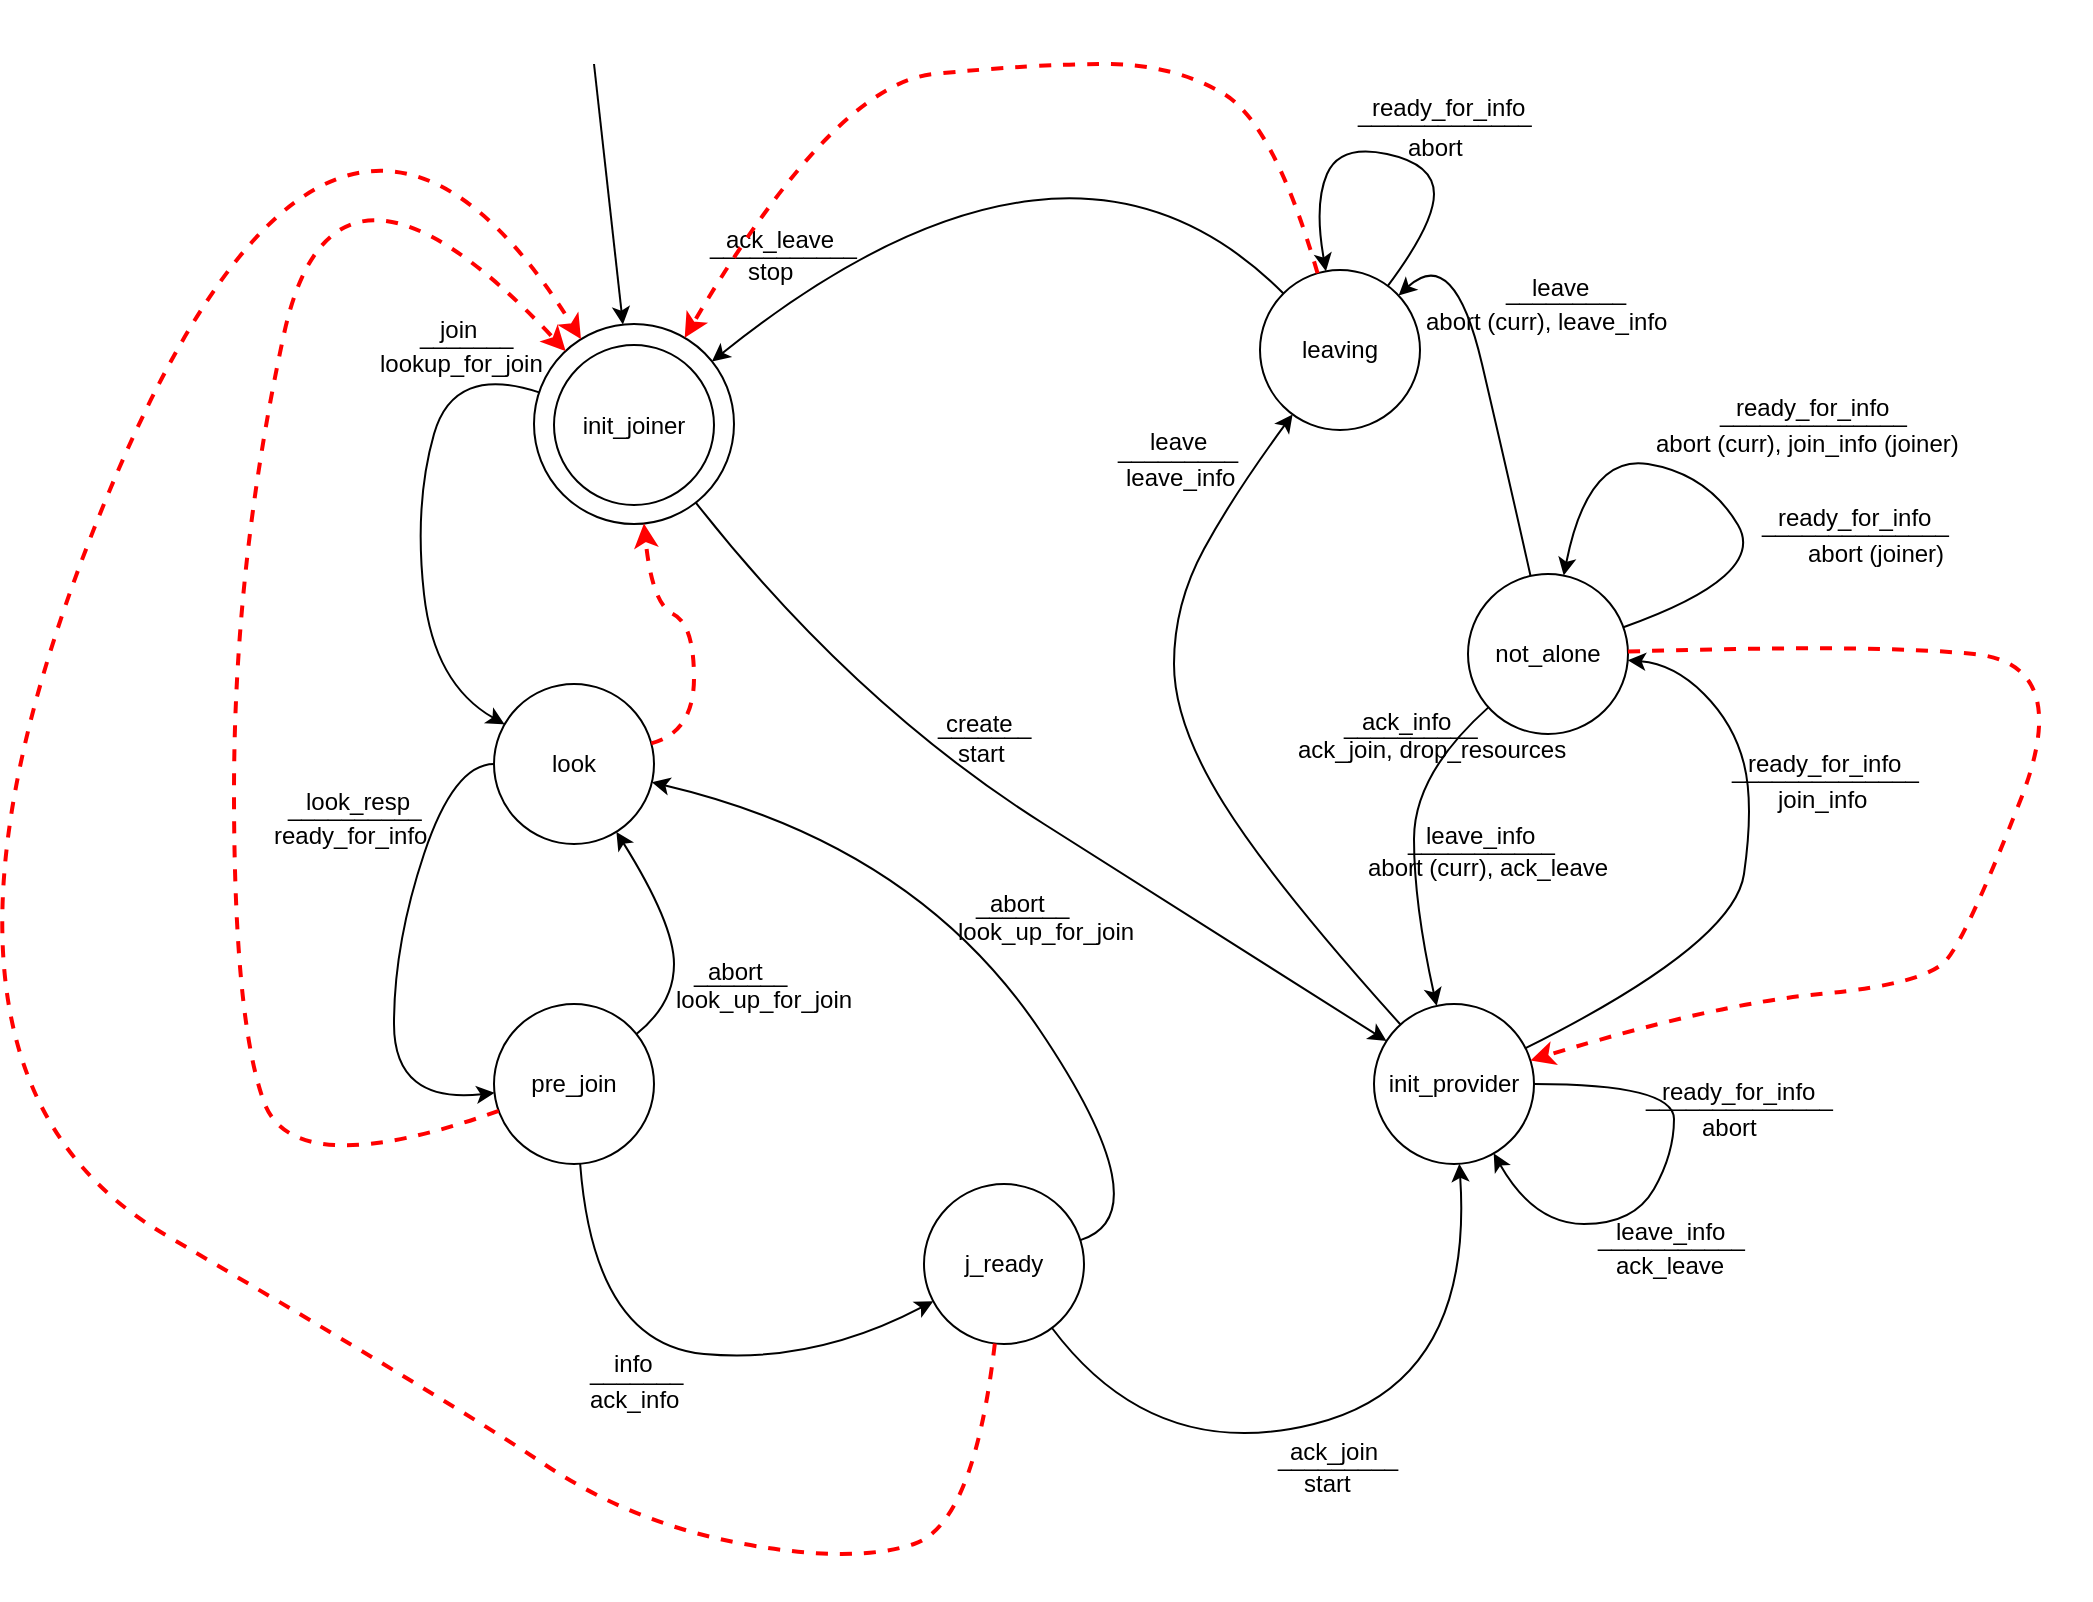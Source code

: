 <mxfile version="10.8.9" type="device"><diagram id="AmvYg4Qn18GOtdLBDCrR" name="Page-1"><mxGraphModel dx="2027" dy="1815" grid="1" gridSize="10" guides="1" tooltips="1" connect="1" arrows="1" fold="1" page="1" pageScale="1" pageWidth="827" pageHeight="1169" math="0" shadow="0"><root><mxCell id="0"/><mxCell id="1" parent="0"/><mxCell id="VaAWPBY-e3rVIPuuEXx5-1" value="init_joiner" style="ellipse;whiteSpace=wrap;html=1;aspect=fixed;" parent="1" vertex="1"><mxGeometry x="100" y="20" width="100" height="100" as="geometry"/></mxCell><mxCell id="VaAWPBY-e3rVIPuuEXx5-2" value="look" style="ellipse;whiteSpace=wrap;html=1;aspect=fixed;" parent="1" vertex="1"><mxGeometry x="80" y="200" width="80" height="80" as="geometry"/></mxCell><mxCell id="VaAWPBY-e3rVIPuuEXx5-3" value="j_ready" style="ellipse;whiteSpace=wrap;html=1;aspect=fixed;" parent="1" vertex="1"><mxGeometry x="295" y="450" width="80" height="80" as="geometry"/></mxCell><mxCell id="VaAWPBY-e3rVIPuuEXx5-4" value="pre_join" style="ellipse;whiteSpace=wrap;html=1;aspect=fixed;" parent="1" vertex="1"><mxGeometry x="80" y="360" width="80" height="80" as="geometry"/></mxCell><mxCell id="VaAWPBY-e3rVIPuuEXx5-5" value="init_provider" style="ellipse;whiteSpace=wrap;html=1;aspect=fixed;" parent="1" vertex="1"><mxGeometry x="520" y="360" width="80" height="80" as="geometry"/></mxCell><mxCell id="VaAWPBY-e3rVIPuuEXx5-6" value="not_alone&lt;br&gt;" style="ellipse;whiteSpace=wrap;html=1;aspect=fixed;" parent="1" vertex="1"><mxGeometry x="567" y="145" width="80" height="80" as="geometry"/></mxCell><mxCell id="VaAWPBY-e3rVIPuuEXx5-7" value="leaving" style="ellipse;whiteSpace=wrap;html=1;aspect=fixed;" parent="1" vertex="1"><mxGeometry x="463" y="-7" width="80" height="80" as="geometry"/></mxCell><mxCell id="VaAWPBY-e3rVIPuuEXx5-8" value="" style="curved=1;endArrow=classic;html=1;" parent="1" source="VaAWPBY-e3rVIPuuEXx5-1" target="VaAWPBY-e3rVIPuuEXx5-2" edge="1"><mxGeometry width="50" height="50" relative="1" as="geometry"><mxPoint x="175" y="330" as="sourcePoint"/><mxPoint x="225" y="280" as="targetPoint"/><Array as="points"><mxPoint x="60" y="40"/><mxPoint x="40" y="110"/><mxPoint x="50" y="200"/></Array></mxGeometry></mxCell><mxCell id="VaAWPBY-e3rVIPuuEXx5-9" value="join" style="text;html=1;resizable=0;points=[];autosize=1;align=left;verticalAlign=top;spacingTop=-4;" parent="1" vertex="1"><mxGeometry x="51" y="13" width="30" height="20" as="geometry"/></mxCell><mxCell id="VaAWPBY-e3rVIPuuEXx5-10" value="_______" style="text;html=1;resizable=0;points=[];autosize=1;align=left;verticalAlign=top;spacingTop=-4;" parent="1" vertex="1"><mxGeometry x="41" y="16" width="60" height="20" as="geometry"/></mxCell><mxCell id="VaAWPBY-e3rVIPuuEXx5-11" value="lookup_for_join" style="text;html=1;resizable=0;points=[];autosize=1;align=left;verticalAlign=top;spacingTop=-4;" parent="1" vertex="1"><mxGeometry x="21" y="30" width="100" height="20" as="geometry"/></mxCell><mxCell id="VaAWPBY-e3rVIPuuEXx5-12" value="" style="curved=1;endArrow=classic;html=1;" parent="1" source="VaAWPBY-e3rVIPuuEXx5-1" target="VaAWPBY-e3rVIPuuEXx5-5" edge="1"><mxGeometry width="50" height="50" relative="1" as="geometry"><mxPoint x="285" y="290" as="sourcePoint"/><mxPoint x="335" y="240" as="targetPoint"/><Array as="points"><mxPoint x="260" y="210"/><mxPoint x="450" y="330"/></Array></mxGeometry></mxCell><mxCell id="VaAWPBY-e3rVIPuuEXx5-13" value="create" style="text;html=1;resizable=0;points=[];autosize=1;align=left;verticalAlign=top;spacingTop=-4;" parent="1" vertex="1"><mxGeometry x="304" y="210" width="50" height="20" as="geometry"/></mxCell><mxCell id="VaAWPBY-e3rVIPuuEXx5-14" value="_______" style="text;html=1;resizable=0;points=[];autosize=1;align=left;verticalAlign=top;spacingTop=-4;" parent="1" vertex="1"><mxGeometry x="300" y="211" width="60" height="20" as="geometry"/></mxCell><mxCell id="VaAWPBY-e3rVIPuuEXx5-15" value="" style="curved=1;endArrow=classic;html=1;" parent="1" source="VaAWPBY-e3rVIPuuEXx5-2" target="VaAWPBY-e3rVIPuuEXx5-4" edge="1"><mxGeometry width="50" height="50" relative="1" as="geometry"><mxPoint x="245" y="330" as="sourcePoint"/><mxPoint x="295" y="280" as="targetPoint"/><Array as="points"><mxPoint x="60" y="240"/><mxPoint x="30" y="330"/><mxPoint x="30" y="410"/></Array></mxGeometry></mxCell><mxCell id="VaAWPBY-e3rVIPuuEXx5-16" value="look_resp" style="text;html=1;resizable=0;points=[];autosize=1;align=left;verticalAlign=top;spacingTop=-4;" parent="1" vertex="1"><mxGeometry x="-16" y="249" width="70" height="20" as="geometry"/></mxCell><mxCell id="VaAWPBY-e3rVIPuuEXx5-17" value="__________" style="text;html=1;" parent="1" vertex="1"><mxGeometry x="-25" y="248" width="70" height="30" as="geometry"/></mxCell><mxCell id="VaAWPBY-e3rVIPuuEXx5-18" value="ready_for_info" style="text;html=1;resizable=0;points=[];autosize=1;align=left;verticalAlign=top;spacingTop=-4;" parent="1" vertex="1"><mxGeometry x="-32" y="266" width="90" height="20" as="geometry"/></mxCell><mxCell id="VaAWPBY-e3rVIPuuEXx5-19" value="" style="curved=1;endArrow=classic;html=1;dashed=1;strokeWidth=2;strokeColor=#FF0000;" parent="1" source="VaAWPBY-e3rVIPuuEXx5-2" target="VaAWPBY-e3rVIPuuEXx5-1" edge="1"><mxGeometry width="50" height="50" relative="1" as="geometry"><mxPoint x="190" y="291" as="sourcePoint"/><mxPoint x="240" y="241" as="targetPoint"/><Array as="points"><mxPoint x="180" y="224"/><mxPoint x="180" y="170"/><mxPoint x="159" y="160"/></Array></mxGeometry></mxCell><mxCell id="VaAWPBY-e3rVIPuuEXx5-22" value="" style="curved=1;endArrow=classic;html=1;" parent="1" source="VaAWPBY-e3rVIPuuEXx5-4" target="VaAWPBY-e3rVIPuuEXx5-3" edge="1"><mxGeometry width="50" height="50" relative="1" as="geometry"><mxPoint x="240" y="350" as="sourcePoint"/><mxPoint x="290" y="300" as="targetPoint"/><Array as="points"><mxPoint x="130" y="530"/><mxPoint x="240" y="540"/></Array></mxGeometry></mxCell><mxCell id="VaAWPBY-e3rVIPuuEXx5-23" value="info" style="text;html=1;resizable=0;points=[];autosize=1;align=left;verticalAlign=top;spacingTop=-4;" parent="1" vertex="1"><mxGeometry x="138" y="530" width="30" height="20" as="geometry"/></mxCell><mxCell id="VaAWPBY-e3rVIPuuEXx5-24" value="_______" style="text;html=1;resizable=0;points=[];autosize=1;align=left;verticalAlign=top;spacingTop=-4;" parent="1" vertex="1"><mxGeometry x="126" y="534" width="60" height="20" as="geometry"/></mxCell><mxCell id="VaAWPBY-e3rVIPuuEXx5-25" value="ack_info" style="text;html=1;resizable=0;points=[];autosize=1;align=left;verticalAlign=top;spacingTop=-4;" parent="1" vertex="1"><mxGeometry x="126" y="548" width="60" height="20" as="geometry"/></mxCell><mxCell id="VaAWPBY-e3rVIPuuEXx5-26" value="" style="curved=1;endArrow=classic;html=1;" parent="1" source="VaAWPBY-e3rVIPuuEXx5-4" target="VaAWPBY-e3rVIPuuEXx5-2" edge="1"><mxGeometry width="50" height="50" relative="1" as="geometry"><mxPoint x="225" y="400" as="sourcePoint"/><mxPoint x="275" y="350" as="targetPoint"/><Array as="points"><mxPoint x="170" y="360"/><mxPoint x="170" y="320"/></Array></mxGeometry></mxCell><mxCell id="VaAWPBY-e3rVIPuuEXx5-27" value="abort" style="text;html=1;resizable=0;points=[];autosize=1;align=left;verticalAlign=top;spacingTop=-4;" parent="1" vertex="1"><mxGeometry x="185" y="334" width="40" height="20" as="geometry"/></mxCell><mxCell id="VaAWPBY-e3rVIPuuEXx5-28" value="_______" style="text;html=1;resizable=0;points=[];autosize=1;align=left;verticalAlign=top;spacingTop=-4;" parent="1" vertex="1"><mxGeometry x="178" y="335" width="60" height="20" as="geometry"/></mxCell><mxCell id="VaAWPBY-e3rVIPuuEXx5-29" value="look_up_for_join" style="text;html=1;resizable=0;points=[];autosize=1;align=left;verticalAlign=top;spacingTop=-4;" parent="1" vertex="1"><mxGeometry x="169" y="348" width="100" height="20" as="geometry"/></mxCell><mxCell id="VaAWPBY-e3rVIPuuEXx5-32" value="" style="curved=1;endArrow=classic;html=1;" parent="1" source="VaAWPBY-e3rVIPuuEXx5-3" target="VaAWPBY-e3rVIPuuEXx5-5" edge="1"><mxGeometry width="50" height="50" relative="1" as="geometry"><mxPoint x="450" y="540" as="sourcePoint"/><mxPoint x="500" y="490" as="targetPoint"/><Array as="points"><mxPoint x="410" y="590"/><mxPoint x="570" y="550"/></Array></mxGeometry></mxCell><mxCell id="VaAWPBY-e3rVIPuuEXx5-33" value="start" style="text;html=1;resizable=0;points=[];autosize=1;align=left;verticalAlign=top;spacingTop=-4;" parent="1" vertex="1"><mxGeometry x="310" y="225" width="40" height="20" as="geometry"/></mxCell><mxCell id="VaAWPBY-e3rVIPuuEXx5-34" value="ack_join" style="text;html=1;resizable=0;points=[];autosize=1;align=left;verticalAlign=top;spacingTop=-4;" parent="1" vertex="1"><mxGeometry x="476" y="574" width="60" height="20" as="geometry"/></mxCell><mxCell id="VaAWPBY-e3rVIPuuEXx5-37" value="_________" style="text;html=1;resizable=0;points=[];autosize=1;align=left;verticalAlign=top;spacingTop=-4;" parent="1" vertex="1"><mxGeometry x="470" y="577" width="80" height="20" as="geometry"/></mxCell><mxCell id="VaAWPBY-e3rVIPuuEXx5-38" value="start" style="text;html=1;resizable=0;points=[];autosize=1;align=left;verticalAlign=top;spacingTop=-4;" parent="1" vertex="1"><mxGeometry x="483" y="590" width="40" height="20" as="geometry"/></mxCell><mxCell id="VaAWPBY-e3rVIPuuEXx5-39" value="" style="curved=1;endArrow=classic;html=1;" parent="1" source="VaAWPBY-e3rVIPuuEXx5-3" target="VaAWPBY-e3rVIPuuEXx5-2" edge="1"><mxGeometry width="50" height="50" relative="1" as="geometry"><mxPoint x="365" y="465" as="sourcePoint"/><mxPoint x="415" y="415" as="targetPoint"/><Array as="points"><mxPoint x="415" y="465"/><mxPoint x="290" y="280"/></Array></mxGeometry></mxCell><mxCell id="VaAWPBY-e3rVIPuuEXx5-41" value="abort" style="text;html=1;resizable=0;points=[];autosize=1;align=left;verticalAlign=top;spacingTop=-4;" parent="1" vertex="1"><mxGeometry x="326" y="300" width="40" height="20" as="geometry"/></mxCell><mxCell id="VaAWPBY-e3rVIPuuEXx5-42" value="_______" style="text;html=1;resizable=0;points=[];autosize=1;align=left;verticalAlign=top;spacingTop=-4;" parent="1" vertex="1"><mxGeometry x="319" y="301" width="60" height="20" as="geometry"/></mxCell><mxCell id="VaAWPBY-e3rVIPuuEXx5-43" value="look_up_for_join" style="text;html=1;resizable=0;points=[];autosize=1;align=left;verticalAlign=top;spacingTop=-4;" parent="1" vertex="1"><mxGeometry x="310" y="314" width="100" height="20" as="geometry"/></mxCell><mxCell id="VaAWPBY-e3rVIPuuEXx5-44" value="" style="curved=1;endArrow=classic;html=1;" parent="1" source="VaAWPBY-e3rVIPuuEXx5-5" target="VaAWPBY-e3rVIPuuEXx5-6" edge="1"><mxGeometry width="50" height="50" relative="1" as="geometry"><mxPoint x="610" y="361" as="sourcePoint"/><mxPoint x="570" y="210" as="targetPoint"/><Array as="points"><mxPoint x="700" y="330"/><mxPoint x="710" y="260"/><mxPoint x="700" y="220"/><mxPoint x="670" y="190"/></Array></mxGeometry></mxCell><mxCell id="VaAWPBY-e3rVIPuuEXx5-45" value="ready_for_info" style="text;html=1;resizable=0;points=[];autosize=1;align=left;verticalAlign=top;spacingTop=-4;" parent="1" vertex="1"><mxGeometry x="705" y="230" width="90" height="20" as="geometry"/></mxCell><mxCell id="VaAWPBY-e3rVIPuuEXx5-46" value="______________" style="text;html=1;resizable=0;points=[];autosize=1;align=left;verticalAlign=top;spacingTop=-4;" parent="1" vertex="1"><mxGeometry x="697" y="233" width="110" height="20" as="geometry"/></mxCell><mxCell id="VaAWPBY-e3rVIPuuEXx5-49" value="join_info" style="text;html=1;resizable=0;points=[];autosize=1;align=left;verticalAlign=top;spacingTop=-4;" parent="1" vertex="1"><mxGeometry x="720" y="248" width="60" height="20" as="geometry"/></mxCell><mxCell id="VaAWPBY-e3rVIPuuEXx5-50" value="" style="curved=1;endArrow=classic;html=1;" parent="1" source="VaAWPBY-e3rVIPuuEXx5-5" target="VaAWPBY-e3rVIPuuEXx5-5" edge="1"><mxGeometry width="50" height="50" relative="1" as="geometry"><mxPoint x="623" y="500" as="sourcePoint"/><mxPoint x="673" y="450" as="targetPoint"/><Array as="points"><mxPoint x="670" y="400"/><mxPoint x="670" y="435"/><mxPoint x="650" y="470"/><mxPoint x="600" y="470"/></Array></mxGeometry></mxCell><mxCell id="VaAWPBY-e3rVIPuuEXx5-51" value="ready_for_info" style="text;html=1;resizable=0;points=[];autosize=1;align=left;verticalAlign=top;spacingTop=-4;" parent="1" vertex="1"><mxGeometry x="662" y="394" width="90" height="20" as="geometry"/></mxCell><mxCell id="VaAWPBY-e3rVIPuuEXx5-52" value="______________" style="text;html=1;resizable=0;points=[];autosize=1;align=left;verticalAlign=top;spacingTop=-4;" parent="1" vertex="1"><mxGeometry x="654" y="397" width="110" height="20" as="geometry"/></mxCell><mxCell id="VaAWPBY-e3rVIPuuEXx5-53" value="abort" style="text;html=1;resizable=0;points=[];autosize=1;align=left;verticalAlign=top;spacingTop=-4;" parent="1" vertex="1"><mxGeometry x="682" y="412" width="40" height="20" as="geometry"/></mxCell><mxCell id="VaAWPBY-e3rVIPuuEXx5-56" value="leave_info" style="text;html=1;resizable=0;points=[];autosize=1;align=left;verticalAlign=top;spacingTop=-4;" parent="1" vertex="1"><mxGeometry x="639" y="464" width="70" height="20" as="geometry"/></mxCell><mxCell id="VaAWPBY-e3rVIPuuEXx5-57" value="___________" style="text;html=1;resizable=0;points=[];autosize=1;align=left;verticalAlign=top;spacingTop=-4;" parent="1" vertex="1"><mxGeometry x="630" y="467" width="90" height="20" as="geometry"/></mxCell><mxCell id="VaAWPBY-e3rVIPuuEXx5-58" value="ack_leave" style="text;html=1;resizable=0;points=[];autosize=1;align=left;verticalAlign=top;spacingTop=-4;" parent="1" vertex="1"><mxGeometry x="639" y="481" width="70" height="20" as="geometry"/></mxCell><mxCell id="VaAWPBY-e3rVIPuuEXx5-63" value="" style="curved=1;endArrow=classic;html=1;" parent="1" source="VaAWPBY-e3rVIPuuEXx5-5" target="VaAWPBY-e3rVIPuuEXx5-7" edge="1"><mxGeometry width="50" height="50" relative="1" as="geometry"><mxPoint x="458" y="202" as="sourcePoint"/><mxPoint x="508" y="152" as="targetPoint"/><Array as="points"><mxPoint x="470" y="300"/><mxPoint x="420" y="220"/><mxPoint x="420" y="160"/><mxPoint x="450" y="105"/></Array></mxGeometry></mxCell><mxCell id="VaAWPBY-e3rVIPuuEXx5-64" value="leave" style="text;html=1;resizable=0;points=[];autosize=1;align=left;verticalAlign=top;spacingTop=-4;" parent="1" vertex="1"><mxGeometry x="405.5" y="68.5" width="40" height="20" as="geometry"/></mxCell><mxCell id="VaAWPBY-e3rVIPuuEXx5-68" value="_________" style="text;html=1;resizable=0;points=[];autosize=1;align=left;verticalAlign=top;spacingTop=-4;" parent="1" vertex="1"><mxGeometry x="389.5" y="72.5" width="80" height="20" as="geometry"/></mxCell><mxCell id="VaAWPBY-e3rVIPuuEXx5-69" value="leave_info" style="text;html=1;resizable=0;points=[];autosize=1;align=left;verticalAlign=top;spacingTop=-4;" parent="1" vertex="1"><mxGeometry x="393.5" y="86.5" width="70" height="20" as="geometry"/></mxCell><mxCell id="VaAWPBY-e3rVIPuuEXx5-70" value="ready_for_info" style="text;html=1;resizable=0;points=[];autosize=1;align=left;verticalAlign=top;spacingTop=-4;" parent="1" vertex="1"><mxGeometry x="720" y="106.5" width="90" height="20" as="geometry"/></mxCell><mxCell id="VaAWPBY-e3rVIPuuEXx5-71" value="______________" style="text;html=1;resizable=0;points=[];autosize=1;align=left;verticalAlign=top;spacingTop=-4;" parent="1" vertex="1"><mxGeometry x="712" y="109.5" width="110" height="20" as="geometry"/></mxCell><mxCell id="VaAWPBY-e3rVIPuuEXx5-72" value="abort (joiner)" style="text;html=1;resizable=0;points=[];autosize=1;align=left;verticalAlign=top;spacingTop=-4;" parent="1" vertex="1"><mxGeometry x="735" y="124.5" width="80" height="20" as="geometry"/></mxCell><mxCell id="VaAWPBY-e3rVIPuuEXx5-73" value="ready_for_info" style="text;html=1;resizable=0;points=[];autosize=1;align=left;verticalAlign=top;spacingTop=-4;" parent="1" vertex="1"><mxGeometry x="699" y="52" width="90" height="20" as="geometry"/></mxCell><mxCell id="VaAWPBY-e3rVIPuuEXx5-74" value="______________" style="text;html=1;resizable=0;points=[];autosize=1;align=left;verticalAlign=top;spacingTop=-4;" parent="1" vertex="1"><mxGeometry x="691" y="55" width="110" height="20" as="geometry"/></mxCell><mxCell id="VaAWPBY-e3rVIPuuEXx5-75" value="&lt;pre&gt;&lt;br&gt;&lt;/pre&gt;" style="text;html=1;resizable=0;points=[];autosize=1;align=left;verticalAlign=top;spacingTop=-4;" parent="1" vertex="1"><mxGeometry x="714" y="70" width="20" height="40" as="geometry"/></mxCell><mxCell id="VaAWPBY-e3rVIPuuEXx5-79" value="abort (curr), join_info (joiner)" style="text;html=1;resizable=0;points=[];autosize=1;align=left;verticalAlign=top;spacingTop=-4;" parent="1" vertex="1"><mxGeometry x="659" y="70" width="170" height="20" as="geometry"/></mxCell><mxCell id="VaAWPBY-e3rVIPuuEXx5-80" value="" style="curved=1;endArrow=classic;html=1;" parent="1" source="VaAWPBY-e3rVIPuuEXx5-6" target="VaAWPBY-e3rVIPuuEXx5-6" edge="1"><mxGeometry width="50" height="50" relative="1" as="geometry"><mxPoint x="630" y="144.5" as="sourcePoint"/><mxPoint x="680" y="94.5" as="targetPoint"/><Array as="points"><mxPoint x="717" y="146"/><mxPoint x="687" y="95"/><mxPoint x="627" y="85"/></Array></mxGeometry></mxCell><mxCell id="VaAWPBY-e3rVIPuuEXx5-87" value="" style="curved=1;endArrow=classic;html=1;" parent="1" source="VaAWPBY-e3rVIPuuEXx5-6" target="VaAWPBY-e3rVIPuuEXx5-5" edge="1"><mxGeometry width="50" height="50" relative="1" as="geometry"><mxPoint x="597" y="296" as="sourcePoint"/><mxPoint x="586.42" y="310.7" as="targetPoint"/><Array as="points"><mxPoint x="540" y="245"/><mxPoint x="540" y="310"/></Array></mxGeometry></mxCell><mxCell id="VaAWPBY-e3rVIPuuEXx5-88" value="ack_info" style="text;html=1;resizable=0;points=[];autosize=1;align=left;verticalAlign=top;spacingTop=-4;" parent="1" vertex="1"><mxGeometry x="512" y="209" width="60" height="20" as="geometry"/></mxCell><mxCell id="VaAWPBY-e3rVIPuuEXx5-89" value="__________" style="text;html=1;resizable=0;points=[];autosize=1;align=left;verticalAlign=top;spacingTop=-4;" parent="1" vertex="1"><mxGeometry x="503" y="211" width="80" height="20" as="geometry"/></mxCell><mxCell id="VaAWPBY-e3rVIPuuEXx5-90" value="ack_join, drop_resources" style="text;html=1;resizable=0;points=[];autosize=1;align=left;verticalAlign=top;spacingTop=-4;" parent="1" vertex="1"><mxGeometry x="480" y="223" width="150" height="20" as="geometry"/></mxCell><mxCell id="VaAWPBY-e3rVIPuuEXx5-93" value="leave_info" style="text;html=1;resizable=0;points=[];autosize=1;align=left;verticalAlign=top;spacingTop=-4;" parent="1" vertex="1"><mxGeometry x="544" y="266" width="70" height="20" as="geometry"/></mxCell><mxCell id="VaAWPBY-e3rVIPuuEXx5-94" value="___________" style="text;html=1;resizable=0;points=[];autosize=1;align=left;verticalAlign=top;spacingTop=-4;" parent="1" vertex="1"><mxGeometry x="535" y="269" width="90" height="20" as="geometry"/></mxCell><mxCell id="VaAWPBY-e3rVIPuuEXx5-95" value="abort (curr), ack_leave" style="text;html=1;resizable=0;points=[];autosize=1;align=left;verticalAlign=top;spacingTop=-4;" parent="1" vertex="1"><mxGeometry x="515" y="282" width="140" height="20" as="geometry"/></mxCell><mxCell id="VaAWPBY-e3rVIPuuEXx5-97" value="" style="curved=1;endArrow=classic;html=1;" parent="1" source="VaAWPBY-e3rVIPuuEXx5-6" target="VaAWPBY-e3rVIPuuEXx5-7" edge="1"><mxGeometry width="50" height="50" relative="1" as="geometry"><mxPoint x="588" y="55" as="sourcePoint"/><mxPoint x="638" y="5" as="targetPoint"/><Array as="points"><mxPoint x="588" y="100"/><mxPoint x="560" y="-20"/></Array></mxGeometry></mxCell><mxCell id="VaAWPBY-e3rVIPuuEXx5-98" value="leave" style="text;html=1;resizable=0;points=[];autosize=1;align=left;verticalAlign=top;spacingTop=-4;" parent="1" vertex="1"><mxGeometry x="597" y="-8.5" width="40" height="20" as="geometry"/></mxCell><mxCell id="VaAWPBY-e3rVIPuuEXx5-99" value="_________" style="text;html=1;resizable=0;points=[];autosize=1;align=left;verticalAlign=top;spacingTop=-4;" parent="1" vertex="1"><mxGeometry x="584" y="-6.5" width="80" height="20" as="geometry"/></mxCell><mxCell id="VaAWPBY-e3rVIPuuEXx5-100" value="abort (curr), leave_info" style="text;html=1;resizable=0;points=[];autosize=1;align=left;verticalAlign=top;spacingTop=-4;" parent="1" vertex="1"><mxGeometry x="544" y="8.5" width="140" height="20" as="geometry"/></mxCell><mxCell id="VaAWPBY-e3rVIPuuEXx5-105" value="" style="curved=1;endArrow=classic;html=1;" parent="1" source="VaAWPBY-e3rVIPuuEXx5-7" target="VaAWPBY-e3rVIPuuEXx5-1" edge="1"><mxGeometry width="50" height="50" relative="1" as="geometry"><mxPoint x="279" y="16.5" as="sourcePoint"/><mxPoint x="329" y="-33.5" as="targetPoint"/><Array as="points"><mxPoint x="420" y="-50"/><mxPoint x="279" y="-33.5"/></Array></mxGeometry></mxCell><mxCell id="VaAWPBY-e3rVIPuuEXx5-106" value="ack_leave" style="text;html=1;resizable=0;points=[];autosize=1;align=left;verticalAlign=top;spacingTop=-4;" parent="1" vertex="1"><mxGeometry x="194" y="-32.5" width="70" height="20" as="geometry"/></mxCell><mxCell id="VaAWPBY-e3rVIPuuEXx5-107" value="___________" style="text;html=1;resizable=0;points=[];autosize=1;align=left;verticalAlign=top;spacingTop=-4;" parent="1" vertex="1"><mxGeometry x="186" y="-29.5" width="90" height="20" as="geometry"/></mxCell><mxCell id="VaAWPBY-e3rVIPuuEXx5-108" value="stop" style="text;html=1;resizable=0;points=[];autosize=1;align=left;verticalAlign=top;spacingTop=-4;" parent="1" vertex="1"><mxGeometry x="205" y="-16.5" width="40" height="20" as="geometry"/></mxCell><mxCell id="fRQ-A7YKaIl4QqiepC7B-1" value="" style="curved=1;endArrow=classic;html=1;" parent="1" source="VaAWPBY-e3rVIPuuEXx5-7" target="VaAWPBY-e3rVIPuuEXx5-7" edge="1"><mxGeometry width="50" height="50" relative="1" as="geometry"><mxPoint x="544.701" y="-29.367" as="sourcePoint"/><mxPoint x="514.845" y="-55.223" as="targetPoint"/><Array as="points"><mxPoint x="550" y="-30"/><mxPoint x="550" y="-60"/><mxPoint x="503" y="-70"/><mxPoint x="490" y="-40"/></Array></mxGeometry></mxCell><mxCell id="fRQ-A7YKaIl4QqiepC7B-2" value="ready_for_info" style="text;html=1;resizable=0;points=[];autosize=1;align=left;verticalAlign=top;spacingTop=-4;" parent="1" vertex="1"><mxGeometry x="517" y="-98" width="90" height="20" as="geometry"/></mxCell><mxCell id="fRQ-A7YKaIl4QqiepC7B-3" value="_____________" style="text;html=1;resizable=0;points=[];autosize=1;align=left;verticalAlign=top;spacingTop=-4;" parent="1" vertex="1"><mxGeometry x="510" y="-95" width="100" height="20" as="geometry"/></mxCell><mxCell id="fRQ-A7YKaIl4QqiepC7B-4" value="abort" style="text;html=1;resizable=0;points=[];autosize=1;align=left;verticalAlign=top;spacingTop=-4;" parent="1" vertex="1"><mxGeometry x="535" y="-78" width="40" height="20" as="geometry"/></mxCell><mxCell id="x8RYUXIKkCWg9rcRuahk-1" value="" style="shape=image;html=1;verticalAlign=top;verticalLabelPosition=bottom;labelBackgroundColor=#ffffff;imageAspect=0;aspect=fixed;image=https://cdn2.iconfinder.com/data/icons/circle-icons-1/64/hourglass-128.png;dashed=1;" parent="1" vertex="1"><mxGeometry x="138" y="159" width="28" height="28" as="geometry"/></mxCell><mxCell id="x8RYUXIKkCWg9rcRuahk-3" value="" style="curved=1;endArrow=classic;html=1;dashed=1;strokeWidth=2;strokeColor=#FF0000;" parent="1" source="VaAWPBY-e3rVIPuuEXx5-4" target="VaAWPBY-e3rVIPuuEXx5-1" edge="1"><mxGeometry width="50" height="50" relative="1" as="geometry"><mxPoint x="-53.351" y="427.193" as="sourcePoint"/><mxPoint x="-52.5" y="317.497" as="targetPoint"/><Array as="points"><mxPoint x="-20" y="450"/><mxPoint x="-50" y="368"/><mxPoint x="-50" y="140"/><mxPoint y="-90"/></Array></mxGeometry></mxCell><mxCell id="x8RYUXIKkCWg9rcRuahk-4" value="" style="shape=image;html=1;verticalAlign=top;verticalLabelPosition=bottom;labelBackgroundColor=#ffffff;imageAspect=0;aspect=fixed;image=https://cdn2.iconfinder.com/data/icons/circle-icons-1/64/hourglass-128.png;dashed=1;" parent="1" vertex="1"><mxGeometry x="-74" y="171" width="28" height="28" as="geometry"/></mxCell><mxCell id="x8RYUXIKkCWg9rcRuahk-5" value="" style="shape=image;html=1;verticalAlign=top;verticalLabelPosition=bottom;labelBackgroundColor=#ffffff;imageAspect=0;aspect=fixed;image=https://cdn2.iconfinder.com/data/icons/circle-icons-1/64/hourglass-128.png;dashed=1;" parent="1" vertex="1"><mxGeometry x="305" y="630" width="28" height="28" as="geometry"/></mxCell><mxCell id="x8RYUXIKkCWg9rcRuahk-6" value="" style="curved=1;endArrow=classic;html=1;dashed=1;strokeWidth=2;strokeColor=#FF0000;" parent="1" source="VaAWPBY-e3rVIPuuEXx5-3" target="VaAWPBY-e3rVIPuuEXx5-1" edge="1"><mxGeometry width="50" height="50" relative="1" as="geometry"><mxPoint x="649.149" y="653.693" as="sourcePoint"/><mxPoint x="650.0" y="543.997" as="targetPoint"/><Array as="points"><mxPoint x="320" y="620"/><mxPoint x="260" y="640"/><mxPoint x="150" y="620"/><mxPoint x="60" y="560"/><mxPoint x="-230" y="390"/><mxPoint y="-170"/></Array></mxGeometry></mxCell><mxCell id="x8RYUXIKkCWg9rcRuahk-9" value="" style="shape=image;html=1;verticalAlign=top;verticalLabelPosition=bottom;labelBackgroundColor=#ffffff;imageAspect=0;aspect=fixed;image=https://cdn2.iconfinder.com/data/icons/circle-icons-1/64/hourglass-128.png;dashed=1;" parent="1" vertex="1"><mxGeometry x="850" y="324" width="28" height="28" as="geometry"/></mxCell><mxCell id="x8RYUXIKkCWg9rcRuahk-10" value="" style="curved=1;endArrow=classic;html=1;dashed=1;strokeWidth=2;strokeColor=#FF0000;" parent="1" source="VaAWPBY-e3rVIPuuEXx5-6" target="VaAWPBY-e3rVIPuuEXx5-5" edge="1"><mxGeometry width="50" height="50" relative="1" as="geometry"><mxPoint x="795.149" y="385.693" as="sourcePoint"/><mxPoint x="796.0" y="275.997" as="targetPoint"/><Array as="points"><mxPoint x="770" y="180"/><mxPoint x="870" y="190"/><mxPoint x="816.5" y="326"/><mxPoint x="796" y="350"/><mxPoint x="690" y="360"/></Array></mxGeometry></mxCell><mxCell id="x8RYUXIKkCWg9rcRuahk-11" value="" style="shape=image;html=1;verticalAlign=top;verticalLabelPosition=bottom;labelBackgroundColor=#ffffff;imageAspect=0;aspect=fixed;image=https://cdn2.iconfinder.com/data/icons/circle-icons-1/64/hourglass-128.png;dashed=1;" parent="1" vertex="1"><mxGeometry x="346" y="-142" width="28" height="28" as="geometry"/></mxCell><mxCell id="x8RYUXIKkCWg9rcRuahk-12" value="" style="curved=1;endArrow=classic;html=1;dashed=1;strokeWidth=2;strokeColor=#FF0000;" parent="1" source="VaAWPBY-e3rVIPuuEXx5-7" target="VaAWPBY-e3rVIPuuEXx5-1" edge="1"><mxGeometry width="50" height="50" relative="1" as="geometry"><mxPoint x="457.649" y="-94.807" as="sourcePoint"/><mxPoint x="458.5" y="-204.503" as="targetPoint"/><Array as="points"><mxPoint x="470" y="-80"/><mxPoint x="420" y="-110"/><mxPoint x="350" y="-110"/><mxPoint x="250" y="-100"/></Array></mxGeometry></mxCell><mxCell id="bQ8aU_ba7oqN_wFcEbmr-2" value="init_joiner" style="ellipse;whiteSpace=wrap;html=1;aspect=fixed;" vertex="1" parent="1"><mxGeometry x="110" y="30.5" width="80" height="80" as="geometry"/></mxCell><mxCell id="bQ8aU_ba7oqN_wFcEbmr-3" value="" style="endArrow=classic;html=1;" edge="1" parent="1" target="VaAWPBY-e3rVIPuuEXx5-1"><mxGeometry width="50" height="50" relative="1" as="geometry"><mxPoint x="130" y="-110" as="sourcePoint"/><mxPoint x="138" y="-181" as="targetPoint"/></mxGeometry></mxCell></root></mxGraphModel></diagram></mxfile>